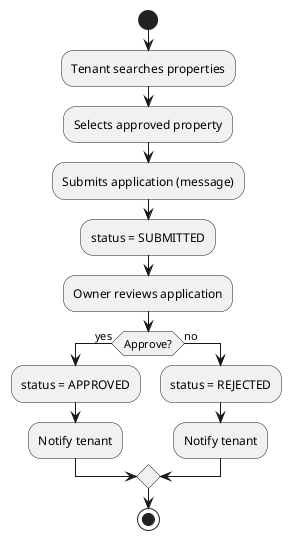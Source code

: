@startuml
start
:Tenant searches properties;
:Selects approved property;
:Submits application (message);
:status = SUBMITTED;
:Owner reviews application;
if (Approve?) then (yes)
  :status = APPROVED;
  :Notify tenant;
else (no)
  :status = REJECTED;
  :Notify tenant;
endif
stop
@enduml
